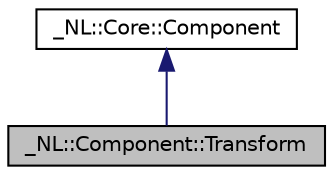 digraph "_NL::Component::Transform"
{
  edge [fontname="Helvetica",fontsize="10",labelfontname="Helvetica",labelfontsize="10"];
  node [fontname="Helvetica",fontsize="10",shape=record];
  Node0 [label="_NL::Component::Transform",height=0.2,width=0.4,color="black", fillcolor="grey75", style="filled", fontcolor="black"];
  Node1 -> Node0 [dir="back",color="midnightblue",fontsize="10",style="solid",fontname="Helvetica"];
  Node1 [label="_NL::Core::Component",height=0.2,width=0.4,color="black", fillcolor="white", style="filled",URL="$class___n_l_1_1_core_1_1_component.html"];
}
